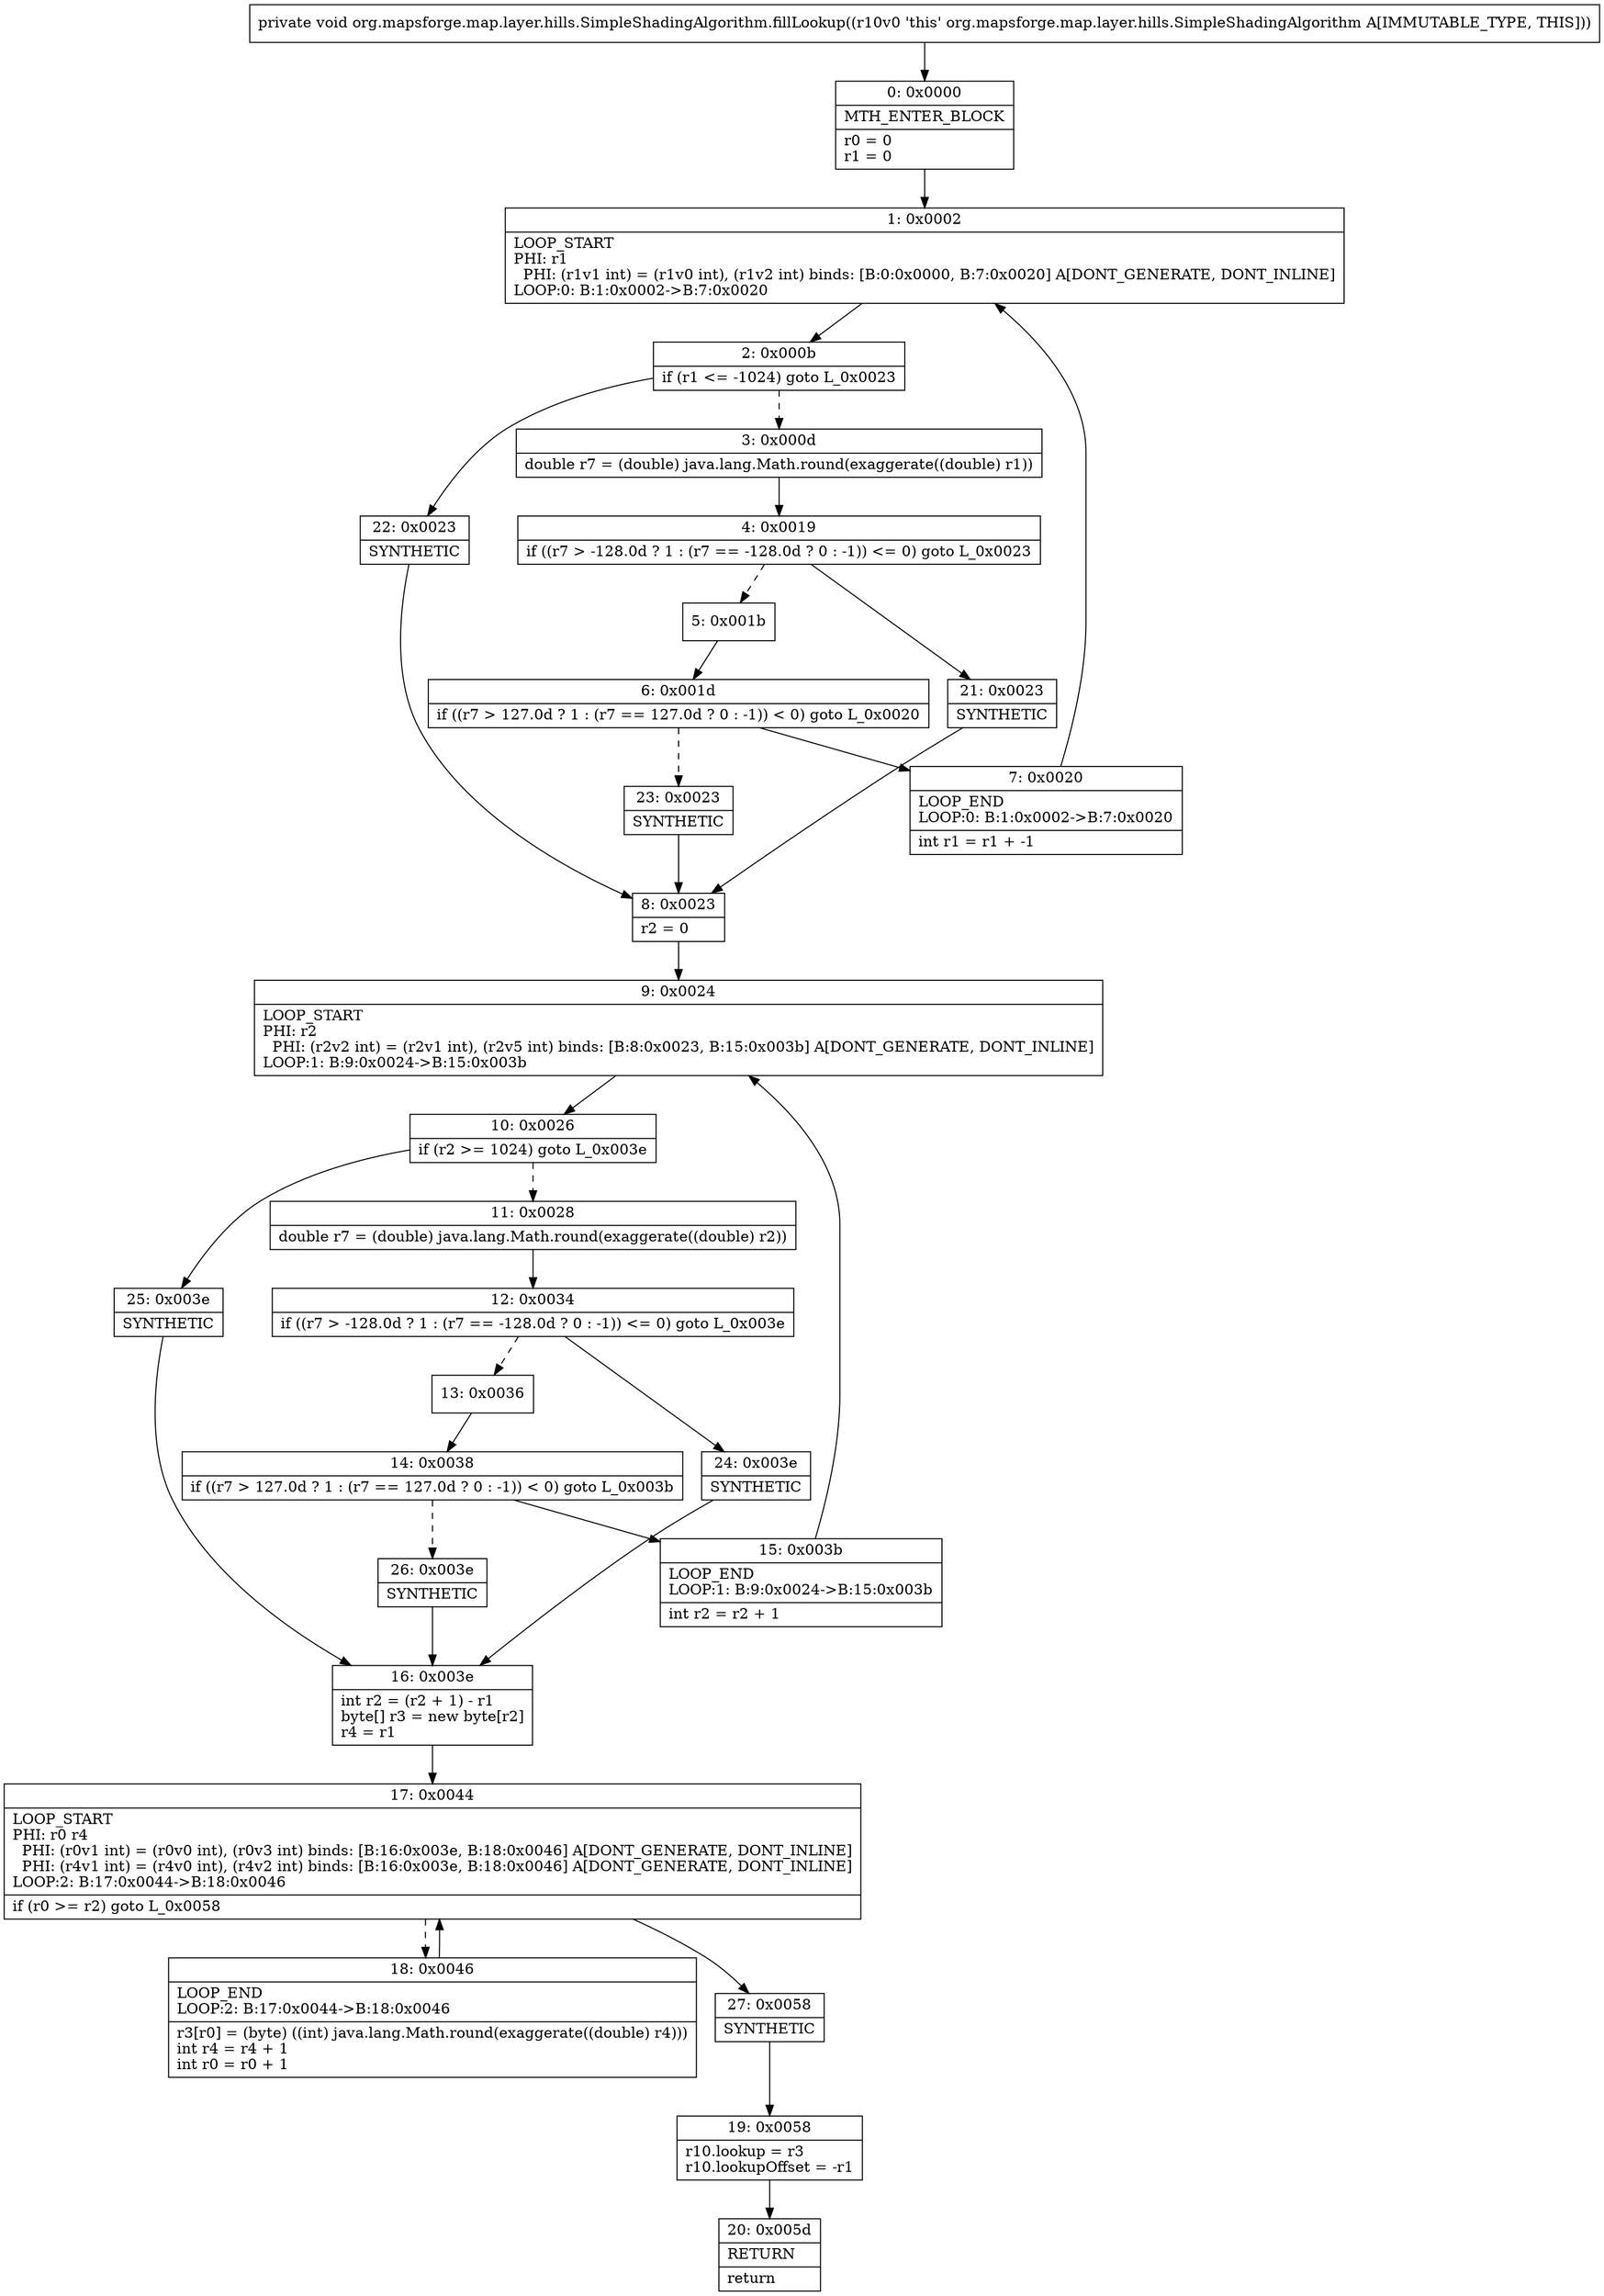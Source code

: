 digraph "CFG fororg.mapsforge.map.layer.hills.SimpleShadingAlgorithm.fillLookup()V" {
Node_0 [shape=record,label="{0\:\ 0x0000|MTH_ENTER_BLOCK\l|r0 = 0\lr1 = 0\l}"];
Node_1 [shape=record,label="{1\:\ 0x0002|LOOP_START\lPHI: r1 \l  PHI: (r1v1 int) = (r1v0 int), (r1v2 int) binds: [B:0:0x0000, B:7:0x0020] A[DONT_GENERATE, DONT_INLINE]\lLOOP:0: B:1:0x0002\-\>B:7:0x0020\l}"];
Node_2 [shape=record,label="{2\:\ 0x000b|if (r1 \<= \-1024) goto L_0x0023\l}"];
Node_3 [shape=record,label="{3\:\ 0x000d|double r7 = (double) java.lang.Math.round(exaggerate((double) r1))\l}"];
Node_4 [shape=record,label="{4\:\ 0x0019|if ((r7 \> \-128.0d ? 1 : (r7 == \-128.0d ? 0 : \-1)) \<= 0) goto L_0x0023\l}"];
Node_5 [shape=record,label="{5\:\ 0x001b}"];
Node_6 [shape=record,label="{6\:\ 0x001d|if ((r7 \> 127.0d ? 1 : (r7 == 127.0d ? 0 : \-1)) \< 0) goto L_0x0020\l}"];
Node_7 [shape=record,label="{7\:\ 0x0020|LOOP_END\lLOOP:0: B:1:0x0002\-\>B:7:0x0020\l|int r1 = r1 + \-1\l}"];
Node_8 [shape=record,label="{8\:\ 0x0023|r2 = 0\l}"];
Node_9 [shape=record,label="{9\:\ 0x0024|LOOP_START\lPHI: r2 \l  PHI: (r2v2 int) = (r2v1 int), (r2v5 int) binds: [B:8:0x0023, B:15:0x003b] A[DONT_GENERATE, DONT_INLINE]\lLOOP:1: B:9:0x0024\-\>B:15:0x003b\l}"];
Node_10 [shape=record,label="{10\:\ 0x0026|if (r2 \>= 1024) goto L_0x003e\l}"];
Node_11 [shape=record,label="{11\:\ 0x0028|double r7 = (double) java.lang.Math.round(exaggerate((double) r2))\l}"];
Node_12 [shape=record,label="{12\:\ 0x0034|if ((r7 \> \-128.0d ? 1 : (r7 == \-128.0d ? 0 : \-1)) \<= 0) goto L_0x003e\l}"];
Node_13 [shape=record,label="{13\:\ 0x0036}"];
Node_14 [shape=record,label="{14\:\ 0x0038|if ((r7 \> 127.0d ? 1 : (r7 == 127.0d ? 0 : \-1)) \< 0) goto L_0x003b\l}"];
Node_15 [shape=record,label="{15\:\ 0x003b|LOOP_END\lLOOP:1: B:9:0x0024\-\>B:15:0x003b\l|int r2 = r2 + 1\l}"];
Node_16 [shape=record,label="{16\:\ 0x003e|int r2 = (r2 + 1) \- r1\lbyte[] r3 = new byte[r2]\lr4 = r1\l}"];
Node_17 [shape=record,label="{17\:\ 0x0044|LOOP_START\lPHI: r0 r4 \l  PHI: (r0v1 int) = (r0v0 int), (r0v3 int) binds: [B:16:0x003e, B:18:0x0046] A[DONT_GENERATE, DONT_INLINE]\l  PHI: (r4v1 int) = (r4v0 int), (r4v2 int) binds: [B:16:0x003e, B:18:0x0046] A[DONT_GENERATE, DONT_INLINE]\lLOOP:2: B:17:0x0044\-\>B:18:0x0046\l|if (r0 \>= r2) goto L_0x0058\l}"];
Node_18 [shape=record,label="{18\:\ 0x0046|LOOP_END\lLOOP:2: B:17:0x0044\-\>B:18:0x0046\l|r3[r0] = (byte) ((int) java.lang.Math.round(exaggerate((double) r4)))\lint r4 = r4 + 1\lint r0 = r0 + 1\l}"];
Node_19 [shape=record,label="{19\:\ 0x0058|r10.lookup = r3\lr10.lookupOffset = \-r1\l}"];
Node_20 [shape=record,label="{20\:\ 0x005d|RETURN\l|return\l}"];
Node_21 [shape=record,label="{21\:\ 0x0023|SYNTHETIC\l}"];
Node_22 [shape=record,label="{22\:\ 0x0023|SYNTHETIC\l}"];
Node_23 [shape=record,label="{23\:\ 0x0023|SYNTHETIC\l}"];
Node_24 [shape=record,label="{24\:\ 0x003e|SYNTHETIC\l}"];
Node_25 [shape=record,label="{25\:\ 0x003e|SYNTHETIC\l}"];
Node_26 [shape=record,label="{26\:\ 0x003e|SYNTHETIC\l}"];
Node_27 [shape=record,label="{27\:\ 0x0058|SYNTHETIC\l}"];
MethodNode[shape=record,label="{private void org.mapsforge.map.layer.hills.SimpleShadingAlgorithm.fillLookup((r10v0 'this' org.mapsforge.map.layer.hills.SimpleShadingAlgorithm A[IMMUTABLE_TYPE, THIS])) }"];
MethodNode -> Node_0;
Node_0 -> Node_1;
Node_1 -> Node_2;
Node_2 -> Node_3[style=dashed];
Node_2 -> Node_22;
Node_3 -> Node_4;
Node_4 -> Node_5[style=dashed];
Node_4 -> Node_21;
Node_5 -> Node_6;
Node_6 -> Node_7;
Node_6 -> Node_23[style=dashed];
Node_7 -> Node_1;
Node_8 -> Node_9;
Node_9 -> Node_10;
Node_10 -> Node_11[style=dashed];
Node_10 -> Node_25;
Node_11 -> Node_12;
Node_12 -> Node_13[style=dashed];
Node_12 -> Node_24;
Node_13 -> Node_14;
Node_14 -> Node_15;
Node_14 -> Node_26[style=dashed];
Node_15 -> Node_9;
Node_16 -> Node_17;
Node_17 -> Node_18[style=dashed];
Node_17 -> Node_27;
Node_18 -> Node_17;
Node_19 -> Node_20;
Node_21 -> Node_8;
Node_22 -> Node_8;
Node_23 -> Node_8;
Node_24 -> Node_16;
Node_25 -> Node_16;
Node_26 -> Node_16;
Node_27 -> Node_19;
}

